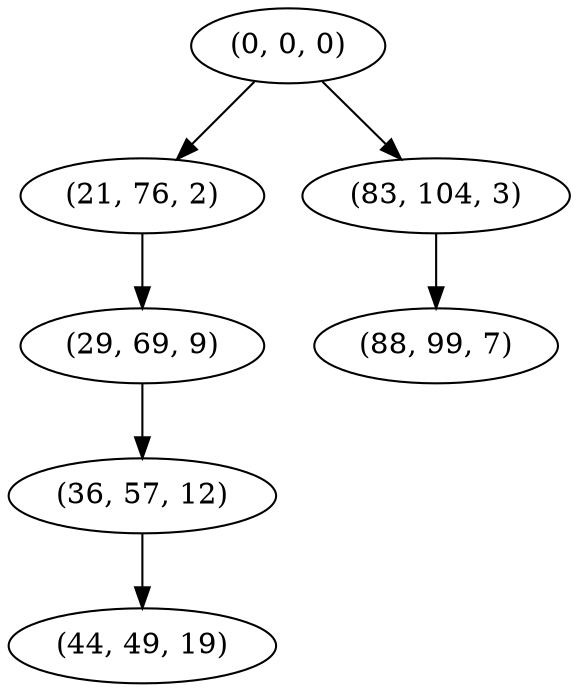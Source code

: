 digraph tree {
    "(0, 0, 0)";
    "(21, 76, 2)";
    "(29, 69, 9)";
    "(36, 57, 12)";
    "(44, 49, 19)";
    "(83, 104, 3)";
    "(88, 99, 7)";
    "(0, 0, 0)" -> "(21, 76, 2)";
    "(0, 0, 0)" -> "(83, 104, 3)";
    "(21, 76, 2)" -> "(29, 69, 9)";
    "(29, 69, 9)" -> "(36, 57, 12)";
    "(36, 57, 12)" -> "(44, 49, 19)";
    "(83, 104, 3)" -> "(88, 99, 7)";
}
